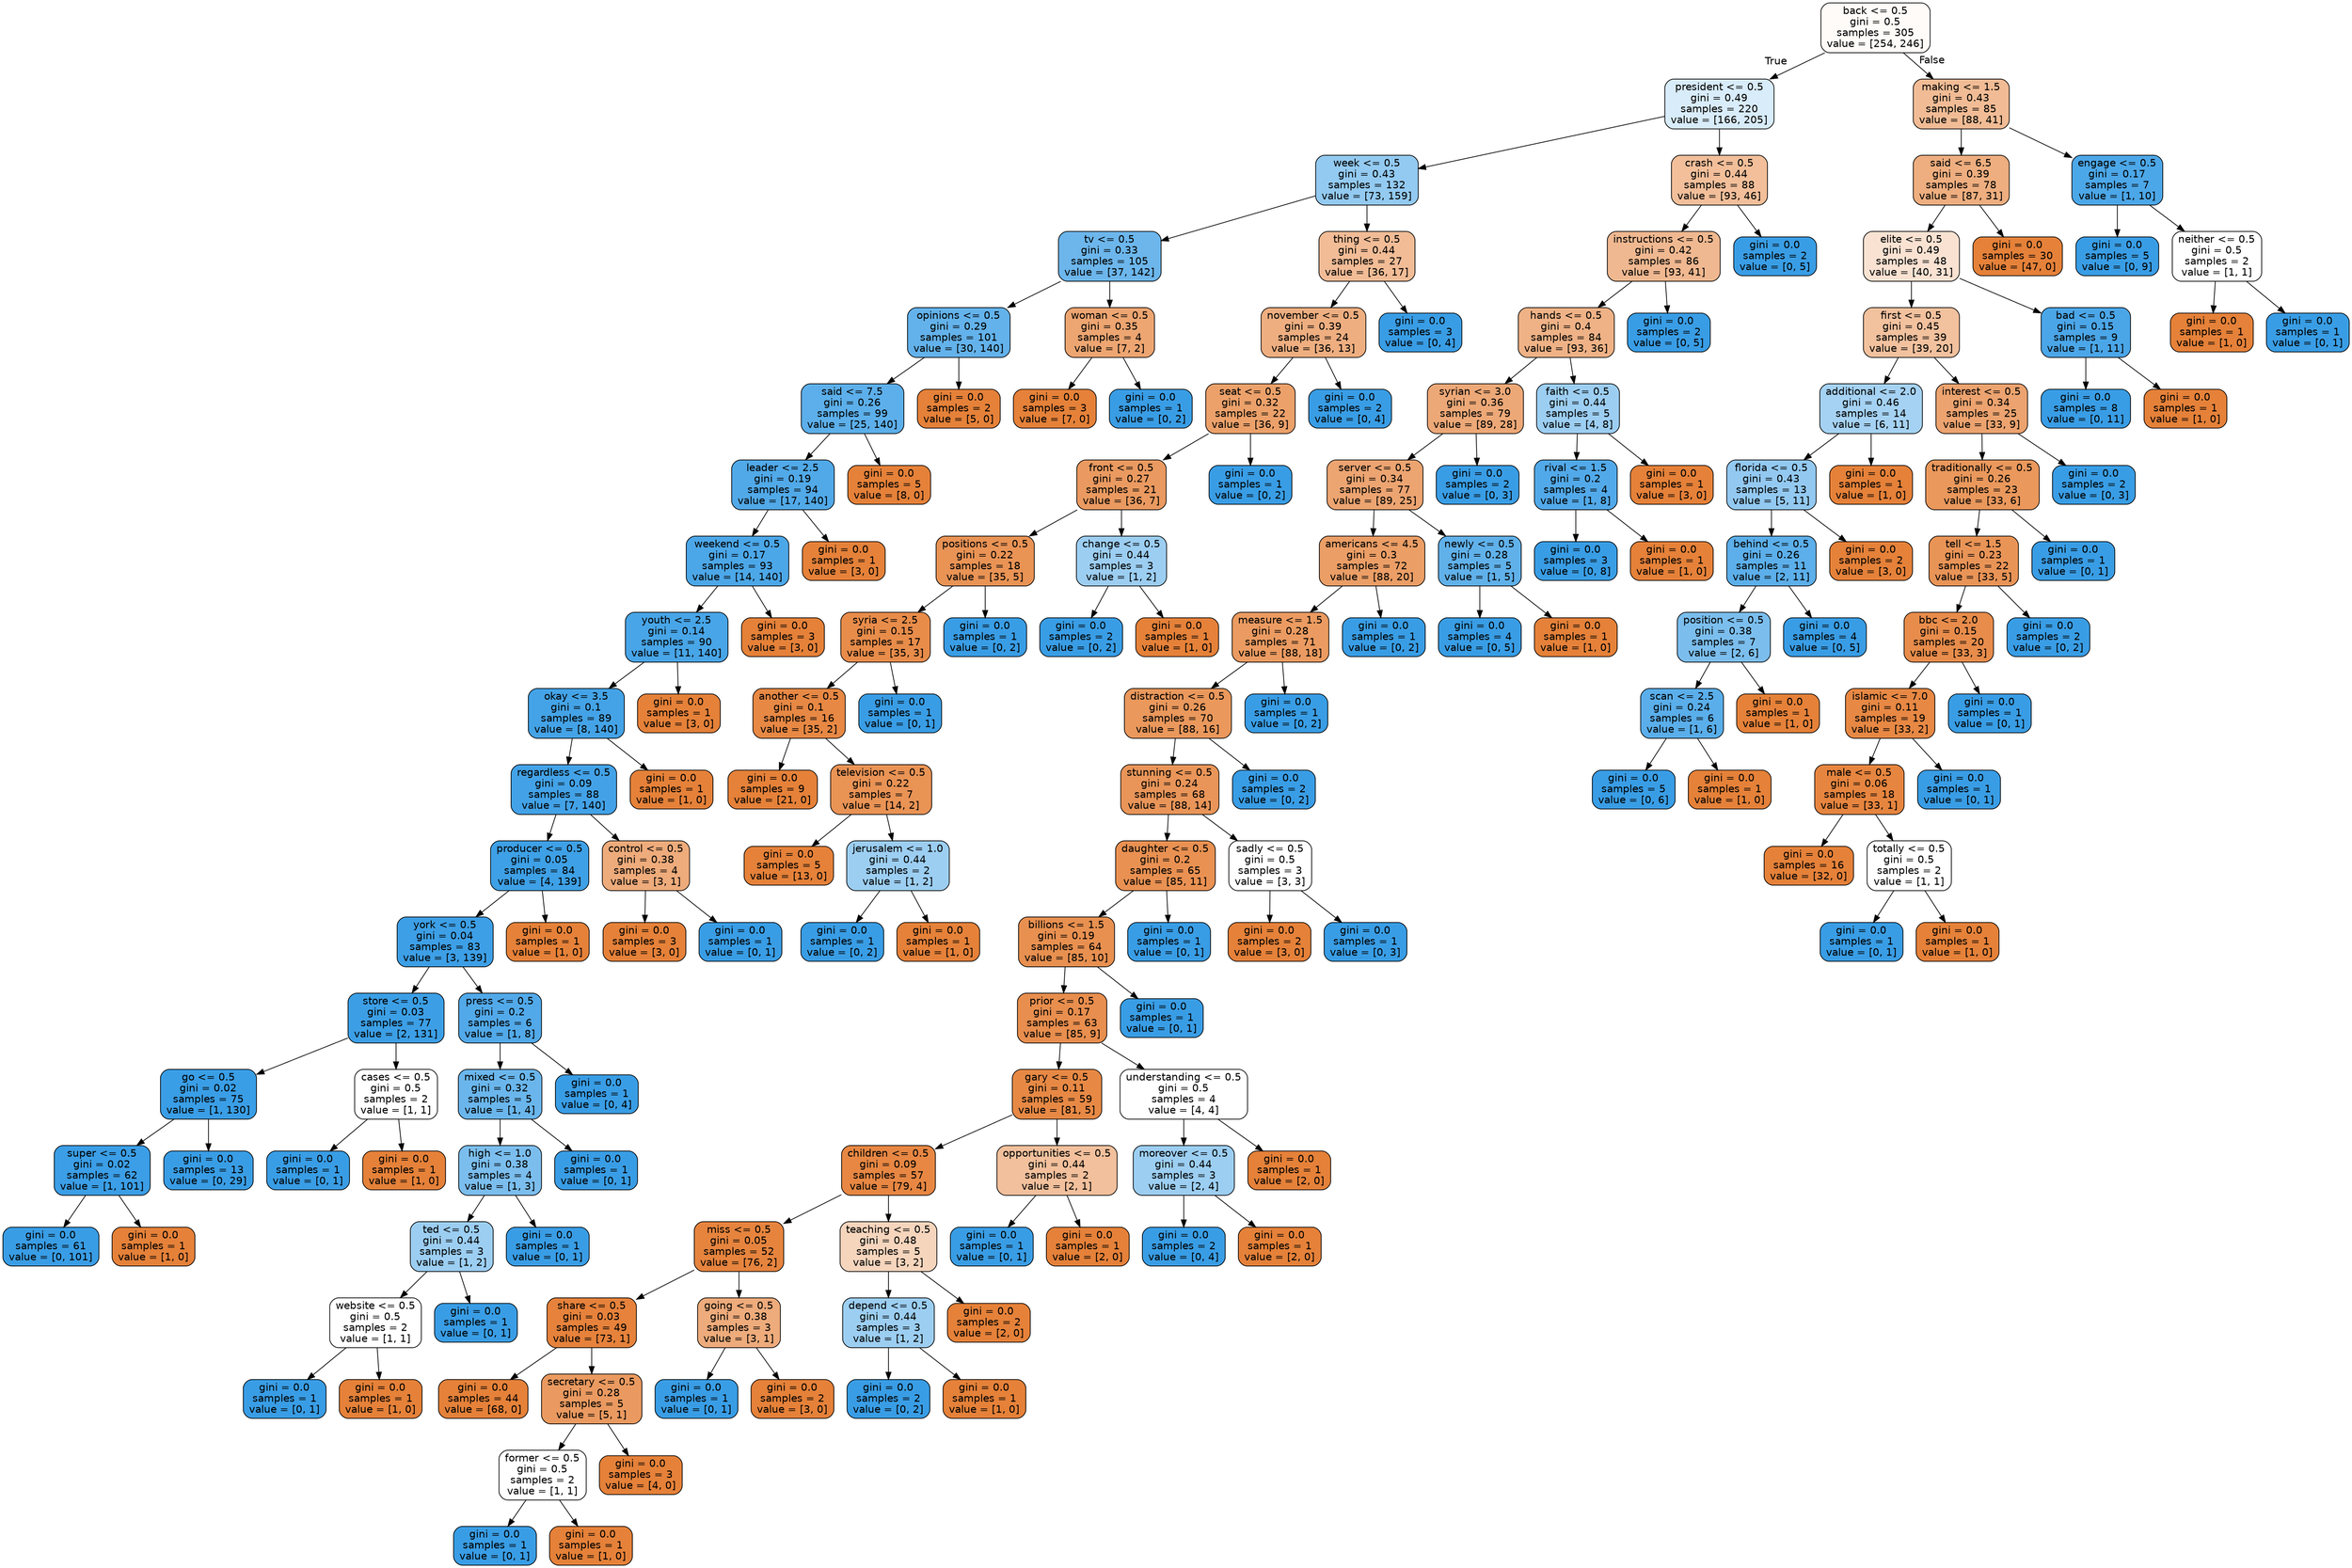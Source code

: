 digraph Tree {
node [shape=box, style="filled, rounded", color="black", fontname=helvetica] ;
edge [fontname=helvetica] ;
0 [label="back <= 0.5\ngini = 0.5\nsamples = 305\nvalue = [254, 246]", fillcolor="#e5813908"] ;
1 [label="president <= 0.5\ngini = 0.49\nsamples = 220\nvalue = [166, 205]", fillcolor="#399de531"] ;
0 -> 1 [labeldistance=2.5, labelangle=45, headlabel="True"] ;
2 [label="week <= 0.5\ngini = 0.43\nsamples = 132\nvalue = [73, 159]", fillcolor="#399de58a"] ;
1 -> 2 ;
3 [label="tv <= 0.5\ngini = 0.33\nsamples = 105\nvalue = [37, 142]", fillcolor="#399de5bd"] ;
2 -> 3 ;
4 [label="opinions <= 0.5\ngini = 0.29\nsamples = 101\nvalue = [30, 140]", fillcolor="#399de5c8"] ;
3 -> 4 ;
5 [label="said <= 7.5\ngini = 0.26\nsamples = 99\nvalue = [25, 140]", fillcolor="#399de5d1"] ;
4 -> 5 ;
6 [label="leader <= 2.5\ngini = 0.19\nsamples = 94\nvalue = [17, 140]", fillcolor="#399de5e0"] ;
5 -> 6 ;
7 [label="weekend <= 0.5\ngini = 0.17\nsamples = 93\nvalue = [14, 140]", fillcolor="#399de5e6"] ;
6 -> 7 ;
8 [label="youth <= 2.5\ngini = 0.14\nsamples = 90\nvalue = [11, 140]", fillcolor="#399de5eb"] ;
7 -> 8 ;
9 [label="okay <= 3.5\ngini = 0.1\nsamples = 89\nvalue = [8, 140]", fillcolor="#399de5f0"] ;
8 -> 9 ;
10 [label="regardless <= 0.5\ngini = 0.09\nsamples = 88\nvalue = [7, 140]", fillcolor="#399de5f2"] ;
9 -> 10 ;
11 [label="producer <= 0.5\ngini = 0.05\nsamples = 84\nvalue = [4, 139]", fillcolor="#399de5f8"] ;
10 -> 11 ;
12 [label="york <= 0.5\ngini = 0.04\nsamples = 83\nvalue = [3, 139]", fillcolor="#399de5f9"] ;
11 -> 12 ;
13 [label="store <= 0.5\ngini = 0.03\nsamples = 77\nvalue = [2, 131]", fillcolor="#399de5fb"] ;
12 -> 13 ;
14 [label="go <= 0.5\ngini = 0.02\nsamples = 75\nvalue = [1, 130]", fillcolor="#399de5fd"] ;
13 -> 14 ;
15 [label="super <= 0.5\ngini = 0.02\nsamples = 62\nvalue = [1, 101]", fillcolor="#399de5fc"] ;
14 -> 15 ;
16 [label="gini = 0.0\nsamples = 61\nvalue = [0, 101]", fillcolor="#399de5ff"] ;
15 -> 16 ;
17 [label="gini = 0.0\nsamples = 1\nvalue = [1, 0]", fillcolor="#e58139ff"] ;
15 -> 17 ;
18 [label="gini = 0.0\nsamples = 13\nvalue = [0, 29]", fillcolor="#399de5ff"] ;
14 -> 18 ;
19 [label="cases <= 0.5\ngini = 0.5\nsamples = 2\nvalue = [1, 1]", fillcolor="#e5813900"] ;
13 -> 19 ;
20 [label="gini = 0.0\nsamples = 1\nvalue = [0, 1]", fillcolor="#399de5ff"] ;
19 -> 20 ;
21 [label="gini = 0.0\nsamples = 1\nvalue = [1, 0]", fillcolor="#e58139ff"] ;
19 -> 21 ;
22 [label="press <= 0.5\ngini = 0.2\nsamples = 6\nvalue = [1, 8]", fillcolor="#399de5df"] ;
12 -> 22 ;
23 [label="mixed <= 0.5\ngini = 0.32\nsamples = 5\nvalue = [1, 4]", fillcolor="#399de5bf"] ;
22 -> 23 ;
24 [label="high <= 1.0\ngini = 0.38\nsamples = 4\nvalue = [1, 3]", fillcolor="#399de5aa"] ;
23 -> 24 ;
25 [label="ted <= 0.5\ngini = 0.44\nsamples = 3\nvalue = [1, 2]", fillcolor="#399de57f"] ;
24 -> 25 ;
26 [label="website <= 0.5\ngini = 0.5\nsamples = 2\nvalue = [1, 1]", fillcolor="#e5813900"] ;
25 -> 26 ;
27 [label="gini = 0.0\nsamples = 1\nvalue = [0, 1]", fillcolor="#399de5ff"] ;
26 -> 27 ;
28 [label="gini = 0.0\nsamples = 1\nvalue = [1, 0]", fillcolor="#e58139ff"] ;
26 -> 28 ;
29 [label="gini = 0.0\nsamples = 1\nvalue = [0, 1]", fillcolor="#399de5ff"] ;
25 -> 29 ;
30 [label="gini = 0.0\nsamples = 1\nvalue = [0, 1]", fillcolor="#399de5ff"] ;
24 -> 30 ;
31 [label="gini = 0.0\nsamples = 1\nvalue = [0, 1]", fillcolor="#399de5ff"] ;
23 -> 31 ;
32 [label="gini = 0.0\nsamples = 1\nvalue = [0, 4]", fillcolor="#399de5ff"] ;
22 -> 32 ;
33 [label="gini = 0.0\nsamples = 1\nvalue = [1, 0]", fillcolor="#e58139ff"] ;
11 -> 33 ;
34 [label="control <= 0.5\ngini = 0.38\nsamples = 4\nvalue = [3, 1]", fillcolor="#e58139aa"] ;
10 -> 34 ;
35 [label="gini = 0.0\nsamples = 3\nvalue = [3, 0]", fillcolor="#e58139ff"] ;
34 -> 35 ;
36 [label="gini = 0.0\nsamples = 1\nvalue = [0, 1]", fillcolor="#399de5ff"] ;
34 -> 36 ;
37 [label="gini = 0.0\nsamples = 1\nvalue = [1, 0]", fillcolor="#e58139ff"] ;
9 -> 37 ;
38 [label="gini = 0.0\nsamples = 1\nvalue = [3, 0]", fillcolor="#e58139ff"] ;
8 -> 38 ;
39 [label="gini = 0.0\nsamples = 3\nvalue = [3, 0]", fillcolor="#e58139ff"] ;
7 -> 39 ;
40 [label="gini = 0.0\nsamples = 1\nvalue = [3, 0]", fillcolor="#e58139ff"] ;
6 -> 40 ;
41 [label="gini = 0.0\nsamples = 5\nvalue = [8, 0]", fillcolor="#e58139ff"] ;
5 -> 41 ;
42 [label="gini = 0.0\nsamples = 2\nvalue = [5, 0]", fillcolor="#e58139ff"] ;
4 -> 42 ;
43 [label="woman <= 0.5\ngini = 0.35\nsamples = 4\nvalue = [7, 2]", fillcolor="#e58139b6"] ;
3 -> 43 ;
44 [label="gini = 0.0\nsamples = 3\nvalue = [7, 0]", fillcolor="#e58139ff"] ;
43 -> 44 ;
45 [label="gini = 0.0\nsamples = 1\nvalue = [0, 2]", fillcolor="#399de5ff"] ;
43 -> 45 ;
46 [label="thing <= 0.5\ngini = 0.44\nsamples = 27\nvalue = [36, 17]", fillcolor="#e5813987"] ;
2 -> 46 ;
47 [label="november <= 0.5\ngini = 0.39\nsamples = 24\nvalue = [36, 13]", fillcolor="#e58139a3"] ;
46 -> 47 ;
48 [label="seat <= 0.5\ngini = 0.32\nsamples = 22\nvalue = [36, 9]", fillcolor="#e58139bf"] ;
47 -> 48 ;
49 [label="front <= 0.5\ngini = 0.27\nsamples = 21\nvalue = [36, 7]", fillcolor="#e58139cd"] ;
48 -> 49 ;
50 [label="positions <= 0.5\ngini = 0.22\nsamples = 18\nvalue = [35, 5]", fillcolor="#e58139db"] ;
49 -> 50 ;
51 [label="syria <= 2.5\ngini = 0.15\nsamples = 17\nvalue = [35, 3]", fillcolor="#e58139e9"] ;
50 -> 51 ;
52 [label="another <= 0.5\ngini = 0.1\nsamples = 16\nvalue = [35, 2]", fillcolor="#e58139f0"] ;
51 -> 52 ;
53 [label="gini = 0.0\nsamples = 9\nvalue = [21, 0]", fillcolor="#e58139ff"] ;
52 -> 53 ;
54 [label="television <= 0.5\ngini = 0.22\nsamples = 7\nvalue = [14, 2]", fillcolor="#e58139db"] ;
52 -> 54 ;
55 [label="gini = 0.0\nsamples = 5\nvalue = [13, 0]", fillcolor="#e58139ff"] ;
54 -> 55 ;
56 [label="jerusalem <= 1.0\ngini = 0.44\nsamples = 2\nvalue = [1, 2]", fillcolor="#399de57f"] ;
54 -> 56 ;
57 [label="gini = 0.0\nsamples = 1\nvalue = [0, 2]", fillcolor="#399de5ff"] ;
56 -> 57 ;
58 [label="gini = 0.0\nsamples = 1\nvalue = [1, 0]", fillcolor="#e58139ff"] ;
56 -> 58 ;
59 [label="gini = 0.0\nsamples = 1\nvalue = [0, 1]", fillcolor="#399de5ff"] ;
51 -> 59 ;
60 [label="gini = 0.0\nsamples = 1\nvalue = [0, 2]", fillcolor="#399de5ff"] ;
50 -> 60 ;
61 [label="change <= 0.5\ngini = 0.44\nsamples = 3\nvalue = [1, 2]", fillcolor="#399de57f"] ;
49 -> 61 ;
62 [label="gini = 0.0\nsamples = 2\nvalue = [0, 2]", fillcolor="#399de5ff"] ;
61 -> 62 ;
63 [label="gini = 0.0\nsamples = 1\nvalue = [1, 0]", fillcolor="#e58139ff"] ;
61 -> 63 ;
64 [label="gini = 0.0\nsamples = 1\nvalue = [0, 2]", fillcolor="#399de5ff"] ;
48 -> 64 ;
65 [label="gini = 0.0\nsamples = 2\nvalue = [0, 4]", fillcolor="#399de5ff"] ;
47 -> 65 ;
66 [label="gini = 0.0\nsamples = 3\nvalue = [0, 4]", fillcolor="#399de5ff"] ;
46 -> 66 ;
67 [label="crash <= 0.5\ngini = 0.44\nsamples = 88\nvalue = [93, 46]", fillcolor="#e5813981"] ;
1 -> 67 ;
68 [label="instructions <= 0.5\ngini = 0.42\nsamples = 86\nvalue = [93, 41]", fillcolor="#e581398f"] ;
67 -> 68 ;
69 [label="hands <= 0.5\ngini = 0.4\nsamples = 84\nvalue = [93, 36]", fillcolor="#e581399c"] ;
68 -> 69 ;
70 [label="syrian <= 3.0\ngini = 0.36\nsamples = 79\nvalue = [89, 28]", fillcolor="#e58139af"] ;
69 -> 70 ;
71 [label="server <= 0.5\ngini = 0.34\nsamples = 77\nvalue = [89, 25]", fillcolor="#e58139b7"] ;
70 -> 71 ;
72 [label="americans <= 4.5\ngini = 0.3\nsamples = 72\nvalue = [88, 20]", fillcolor="#e58139c5"] ;
71 -> 72 ;
73 [label="measure <= 1.5\ngini = 0.28\nsamples = 71\nvalue = [88, 18]", fillcolor="#e58139cb"] ;
72 -> 73 ;
74 [label="distraction <= 0.5\ngini = 0.26\nsamples = 70\nvalue = [88, 16]", fillcolor="#e58139d1"] ;
73 -> 74 ;
75 [label="stunning <= 0.5\ngini = 0.24\nsamples = 68\nvalue = [88, 14]", fillcolor="#e58139d6"] ;
74 -> 75 ;
76 [label="daughter <= 0.5\ngini = 0.2\nsamples = 65\nvalue = [85, 11]", fillcolor="#e58139de"] ;
75 -> 76 ;
77 [label="billions <= 1.5\ngini = 0.19\nsamples = 64\nvalue = [85, 10]", fillcolor="#e58139e1"] ;
76 -> 77 ;
78 [label="prior <= 0.5\ngini = 0.17\nsamples = 63\nvalue = [85, 9]", fillcolor="#e58139e4"] ;
77 -> 78 ;
79 [label="gary <= 0.5\ngini = 0.11\nsamples = 59\nvalue = [81, 5]", fillcolor="#e58139ef"] ;
78 -> 79 ;
80 [label="children <= 0.5\ngini = 0.09\nsamples = 57\nvalue = [79, 4]", fillcolor="#e58139f2"] ;
79 -> 80 ;
81 [label="miss <= 0.5\ngini = 0.05\nsamples = 52\nvalue = [76, 2]", fillcolor="#e58139f8"] ;
80 -> 81 ;
82 [label="share <= 0.5\ngini = 0.03\nsamples = 49\nvalue = [73, 1]", fillcolor="#e58139fc"] ;
81 -> 82 ;
83 [label="gini = 0.0\nsamples = 44\nvalue = [68, 0]", fillcolor="#e58139ff"] ;
82 -> 83 ;
84 [label="secretary <= 0.5\ngini = 0.28\nsamples = 5\nvalue = [5, 1]", fillcolor="#e58139cc"] ;
82 -> 84 ;
85 [label="former <= 0.5\ngini = 0.5\nsamples = 2\nvalue = [1, 1]", fillcolor="#e5813900"] ;
84 -> 85 ;
86 [label="gini = 0.0\nsamples = 1\nvalue = [0, 1]", fillcolor="#399de5ff"] ;
85 -> 86 ;
87 [label="gini = 0.0\nsamples = 1\nvalue = [1, 0]", fillcolor="#e58139ff"] ;
85 -> 87 ;
88 [label="gini = 0.0\nsamples = 3\nvalue = [4, 0]", fillcolor="#e58139ff"] ;
84 -> 88 ;
89 [label="going <= 0.5\ngini = 0.38\nsamples = 3\nvalue = [3, 1]", fillcolor="#e58139aa"] ;
81 -> 89 ;
90 [label="gini = 0.0\nsamples = 1\nvalue = [0, 1]", fillcolor="#399de5ff"] ;
89 -> 90 ;
91 [label="gini = 0.0\nsamples = 2\nvalue = [3, 0]", fillcolor="#e58139ff"] ;
89 -> 91 ;
92 [label="teaching <= 0.5\ngini = 0.48\nsamples = 5\nvalue = [3, 2]", fillcolor="#e5813955"] ;
80 -> 92 ;
93 [label="depend <= 0.5\ngini = 0.44\nsamples = 3\nvalue = [1, 2]", fillcolor="#399de57f"] ;
92 -> 93 ;
94 [label="gini = 0.0\nsamples = 2\nvalue = [0, 2]", fillcolor="#399de5ff"] ;
93 -> 94 ;
95 [label="gini = 0.0\nsamples = 1\nvalue = [1, 0]", fillcolor="#e58139ff"] ;
93 -> 95 ;
96 [label="gini = 0.0\nsamples = 2\nvalue = [2, 0]", fillcolor="#e58139ff"] ;
92 -> 96 ;
97 [label="opportunities <= 0.5\ngini = 0.44\nsamples = 2\nvalue = [2, 1]", fillcolor="#e581397f"] ;
79 -> 97 ;
98 [label="gini = 0.0\nsamples = 1\nvalue = [0, 1]", fillcolor="#399de5ff"] ;
97 -> 98 ;
99 [label="gini = 0.0\nsamples = 1\nvalue = [2, 0]", fillcolor="#e58139ff"] ;
97 -> 99 ;
100 [label="understanding <= 0.5\ngini = 0.5\nsamples = 4\nvalue = [4, 4]", fillcolor="#e5813900"] ;
78 -> 100 ;
101 [label="moreover <= 0.5\ngini = 0.44\nsamples = 3\nvalue = [2, 4]", fillcolor="#399de57f"] ;
100 -> 101 ;
102 [label="gini = 0.0\nsamples = 2\nvalue = [0, 4]", fillcolor="#399de5ff"] ;
101 -> 102 ;
103 [label="gini = 0.0\nsamples = 1\nvalue = [2, 0]", fillcolor="#e58139ff"] ;
101 -> 103 ;
104 [label="gini = 0.0\nsamples = 1\nvalue = [2, 0]", fillcolor="#e58139ff"] ;
100 -> 104 ;
105 [label="gini = 0.0\nsamples = 1\nvalue = [0, 1]", fillcolor="#399de5ff"] ;
77 -> 105 ;
106 [label="gini = 0.0\nsamples = 1\nvalue = [0, 1]", fillcolor="#399de5ff"] ;
76 -> 106 ;
107 [label="sadly <= 0.5\ngini = 0.5\nsamples = 3\nvalue = [3, 3]", fillcolor="#e5813900"] ;
75 -> 107 ;
108 [label="gini = 0.0\nsamples = 2\nvalue = [3, 0]", fillcolor="#e58139ff"] ;
107 -> 108 ;
109 [label="gini = 0.0\nsamples = 1\nvalue = [0, 3]", fillcolor="#399de5ff"] ;
107 -> 109 ;
110 [label="gini = 0.0\nsamples = 2\nvalue = [0, 2]", fillcolor="#399de5ff"] ;
74 -> 110 ;
111 [label="gini = 0.0\nsamples = 1\nvalue = [0, 2]", fillcolor="#399de5ff"] ;
73 -> 111 ;
112 [label="gini = 0.0\nsamples = 1\nvalue = [0, 2]", fillcolor="#399de5ff"] ;
72 -> 112 ;
113 [label="newly <= 0.5\ngini = 0.28\nsamples = 5\nvalue = [1, 5]", fillcolor="#399de5cc"] ;
71 -> 113 ;
114 [label="gini = 0.0\nsamples = 4\nvalue = [0, 5]", fillcolor="#399de5ff"] ;
113 -> 114 ;
115 [label="gini = 0.0\nsamples = 1\nvalue = [1, 0]", fillcolor="#e58139ff"] ;
113 -> 115 ;
116 [label="gini = 0.0\nsamples = 2\nvalue = [0, 3]", fillcolor="#399de5ff"] ;
70 -> 116 ;
117 [label="faith <= 0.5\ngini = 0.44\nsamples = 5\nvalue = [4, 8]", fillcolor="#399de57f"] ;
69 -> 117 ;
118 [label="rival <= 1.5\ngini = 0.2\nsamples = 4\nvalue = [1, 8]", fillcolor="#399de5df"] ;
117 -> 118 ;
119 [label="gini = 0.0\nsamples = 3\nvalue = [0, 8]", fillcolor="#399de5ff"] ;
118 -> 119 ;
120 [label="gini = 0.0\nsamples = 1\nvalue = [1, 0]", fillcolor="#e58139ff"] ;
118 -> 120 ;
121 [label="gini = 0.0\nsamples = 1\nvalue = [3, 0]", fillcolor="#e58139ff"] ;
117 -> 121 ;
122 [label="gini = 0.0\nsamples = 2\nvalue = [0, 5]", fillcolor="#399de5ff"] ;
68 -> 122 ;
123 [label="gini = 0.0\nsamples = 2\nvalue = [0, 5]", fillcolor="#399de5ff"] ;
67 -> 123 ;
124 [label="making <= 1.5\ngini = 0.43\nsamples = 85\nvalue = [88, 41]", fillcolor="#e5813988"] ;
0 -> 124 [labeldistance=2.5, labelangle=-45, headlabel="False"] ;
125 [label="said <= 6.5\ngini = 0.39\nsamples = 78\nvalue = [87, 31]", fillcolor="#e58139a4"] ;
124 -> 125 ;
126 [label="elite <= 0.5\ngini = 0.49\nsamples = 48\nvalue = [40, 31]", fillcolor="#e5813939"] ;
125 -> 126 ;
127 [label="first <= 0.5\ngini = 0.45\nsamples = 39\nvalue = [39, 20]", fillcolor="#e581397c"] ;
126 -> 127 ;
128 [label="additional <= 2.0\ngini = 0.46\nsamples = 14\nvalue = [6, 11]", fillcolor="#399de574"] ;
127 -> 128 ;
129 [label="florida <= 0.5\ngini = 0.43\nsamples = 13\nvalue = [5, 11]", fillcolor="#399de58b"] ;
128 -> 129 ;
130 [label="behind <= 0.5\ngini = 0.26\nsamples = 11\nvalue = [2, 11]", fillcolor="#399de5d1"] ;
129 -> 130 ;
131 [label="position <= 0.5\ngini = 0.38\nsamples = 7\nvalue = [2, 6]", fillcolor="#399de5aa"] ;
130 -> 131 ;
132 [label="scan <= 2.5\ngini = 0.24\nsamples = 6\nvalue = [1, 6]", fillcolor="#399de5d4"] ;
131 -> 132 ;
133 [label="gini = 0.0\nsamples = 5\nvalue = [0, 6]", fillcolor="#399de5ff"] ;
132 -> 133 ;
134 [label="gini = 0.0\nsamples = 1\nvalue = [1, 0]", fillcolor="#e58139ff"] ;
132 -> 134 ;
135 [label="gini = 0.0\nsamples = 1\nvalue = [1, 0]", fillcolor="#e58139ff"] ;
131 -> 135 ;
136 [label="gini = 0.0\nsamples = 4\nvalue = [0, 5]", fillcolor="#399de5ff"] ;
130 -> 136 ;
137 [label="gini = 0.0\nsamples = 2\nvalue = [3, 0]", fillcolor="#e58139ff"] ;
129 -> 137 ;
138 [label="gini = 0.0\nsamples = 1\nvalue = [1, 0]", fillcolor="#e58139ff"] ;
128 -> 138 ;
139 [label="interest <= 0.5\ngini = 0.34\nsamples = 25\nvalue = [33, 9]", fillcolor="#e58139b9"] ;
127 -> 139 ;
140 [label="traditionally <= 0.5\ngini = 0.26\nsamples = 23\nvalue = [33, 6]", fillcolor="#e58139d1"] ;
139 -> 140 ;
141 [label="tell <= 1.5\ngini = 0.23\nsamples = 22\nvalue = [33, 5]", fillcolor="#e58139d8"] ;
140 -> 141 ;
142 [label="bbc <= 2.0\ngini = 0.15\nsamples = 20\nvalue = [33, 3]", fillcolor="#e58139e8"] ;
141 -> 142 ;
143 [label="islamic <= 7.0\ngini = 0.11\nsamples = 19\nvalue = [33, 2]", fillcolor="#e58139f0"] ;
142 -> 143 ;
144 [label="male <= 0.5\ngini = 0.06\nsamples = 18\nvalue = [33, 1]", fillcolor="#e58139f7"] ;
143 -> 144 ;
145 [label="gini = 0.0\nsamples = 16\nvalue = [32, 0]", fillcolor="#e58139ff"] ;
144 -> 145 ;
146 [label="totally <= 0.5\ngini = 0.5\nsamples = 2\nvalue = [1, 1]", fillcolor="#e5813900"] ;
144 -> 146 ;
147 [label="gini = 0.0\nsamples = 1\nvalue = [0, 1]", fillcolor="#399de5ff"] ;
146 -> 147 ;
148 [label="gini = 0.0\nsamples = 1\nvalue = [1, 0]", fillcolor="#e58139ff"] ;
146 -> 148 ;
149 [label="gini = 0.0\nsamples = 1\nvalue = [0, 1]", fillcolor="#399de5ff"] ;
143 -> 149 ;
150 [label="gini = 0.0\nsamples = 1\nvalue = [0, 1]", fillcolor="#399de5ff"] ;
142 -> 150 ;
151 [label="gini = 0.0\nsamples = 2\nvalue = [0, 2]", fillcolor="#399de5ff"] ;
141 -> 151 ;
152 [label="gini = 0.0\nsamples = 1\nvalue = [0, 1]", fillcolor="#399de5ff"] ;
140 -> 152 ;
153 [label="gini = 0.0\nsamples = 2\nvalue = [0, 3]", fillcolor="#399de5ff"] ;
139 -> 153 ;
154 [label="bad <= 0.5\ngini = 0.15\nsamples = 9\nvalue = [1, 11]", fillcolor="#399de5e8"] ;
126 -> 154 ;
155 [label="gini = 0.0\nsamples = 8\nvalue = [0, 11]", fillcolor="#399de5ff"] ;
154 -> 155 ;
156 [label="gini = 0.0\nsamples = 1\nvalue = [1, 0]", fillcolor="#e58139ff"] ;
154 -> 156 ;
157 [label="gini = 0.0\nsamples = 30\nvalue = [47, 0]", fillcolor="#e58139ff"] ;
125 -> 157 ;
158 [label="engage <= 0.5\ngini = 0.17\nsamples = 7\nvalue = [1, 10]", fillcolor="#399de5e6"] ;
124 -> 158 ;
159 [label="gini = 0.0\nsamples = 5\nvalue = [0, 9]", fillcolor="#399de5ff"] ;
158 -> 159 ;
160 [label="neither <= 0.5\ngini = 0.5\nsamples = 2\nvalue = [1, 1]", fillcolor="#e5813900"] ;
158 -> 160 ;
161 [label="gini = 0.0\nsamples = 1\nvalue = [1, 0]", fillcolor="#e58139ff"] ;
160 -> 161 ;
162 [label="gini = 0.0\nsamples = 1\nvalue = [0, 1]", fillcolor="#399de5ff"] ;
160 -> 162 ;
}